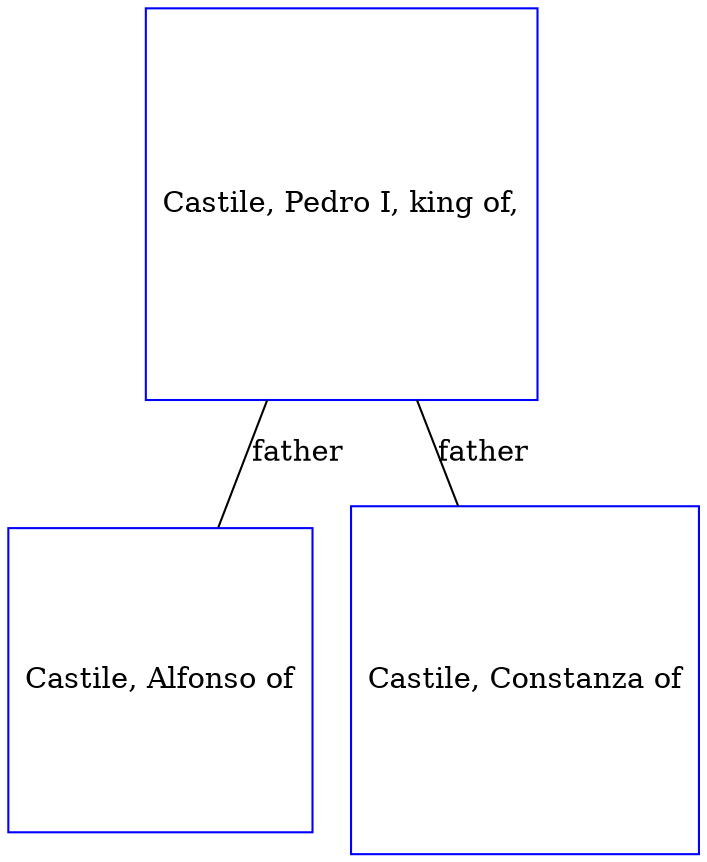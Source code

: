 digraph D {
    edge [dir=none];    node [shape=box];    "007472"   [label="Castile, Pedro I, king of,", shape=box, regular=1, color="blue"] ;
"022310"   [label="Castile, Alfonso of", shape=box, regular=1, color="blue"] ;
"025980"   [label="Castile, Constanza of", shape=box, regular=1, color="blue"] ;
007472->022310 [label="father",arrowsize=0.0]; 
007472->025980 [label="father",arrowsize=0.0]; 
}